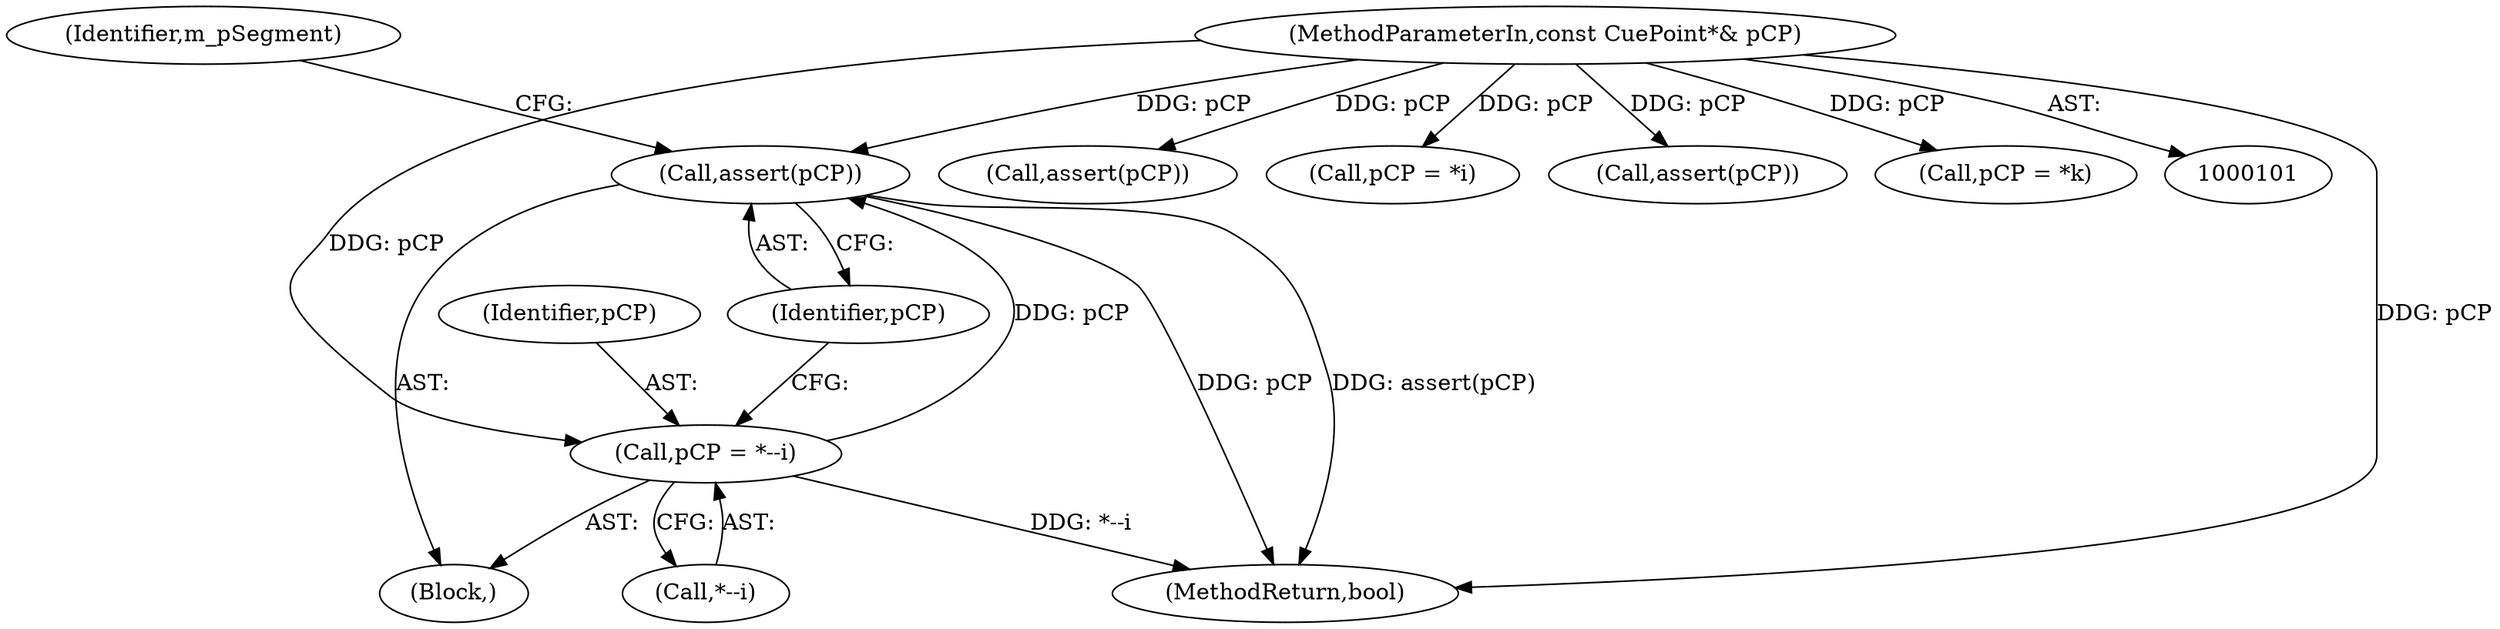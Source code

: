 digraph "0_Android_04839626ed859623901ebd3a5fd483982186b59d_39@API" {
"1000228" [label="(Call,assert(pCP))"];
"1000223" [label="(Call,pCP = *--i)"];
"1000104" [label="(MethodParameterIn,const CuePoint*& pCP)"];
"1000229" [label="(Identifier,pCP)"];
"1000228" [label="(Call,assert(pCP))"];
"1000185" [label="(Call,assert(pCP))"];
"1000106" [label="(Block,)"];
"1000225" [label="(Call,*--i)"];
"1000224" [label="(Identifier,pCP)"];
"1000138" [label="(Call,pCP = *i)"];
"1000235" [label="(MethodReturn,bool)"];
"1000142" [label="(Call,assert(pCP))"];
"1000104" [label="(MethodParameterIn,const CuePoint*& pCP)"];
"1000233" [label="(Identifier,m_pSegment)"];
"1000181" [label="(Call,pCP = *k)"];
"1000223" [label="(Call,pCP = *--i)"];
"1000228" -> "1000106"  [label="AST: "];
"1000228" -> "1000229"  [label="CFG: "];
"1000229" -> "1000228"  [label="AST: "];
"1000233" -> "1000228"  [label="CFG: "];
"1000228" -> "1000235"  [label="DDG: assert(pCP)"];
"1000228" -> "1000235"  [label="DDG: pCP"];
"1000223" -> "1000228"  [label="DDG: pCP"];
"1000104" -> "1000228"  [label="DDG: pCP"];
"1000223" -> "1000106"  [label="AST: "];
"1000223" -> "1000225"  [label="CFG: "];
"1000224" -> "1000223"  [label="AST: "];
"1000225" -> "1000223"  [label="AST: "];
"1000229" -> "1000223"  [label="CFG: "];
"1000223" -> "1000235"  [label="DDG: *--i"];
"1000104" -> "1000223"  [label="DDG: pCP"];
"1000104" -> "1000101"  [label="AST: "];
"1000104" -> "1000235"  [label="DDG: pCP"];
"1000104" -> "1000138"  [label="DDG: pCP"];
"1000104" -> "1000142"  [label="DDG: pCP"];
"1000104" -> "1000181"  [label="DDG: pCP"];
"1000104" -> "1000185"  [label="DDG: pCP"];
}
